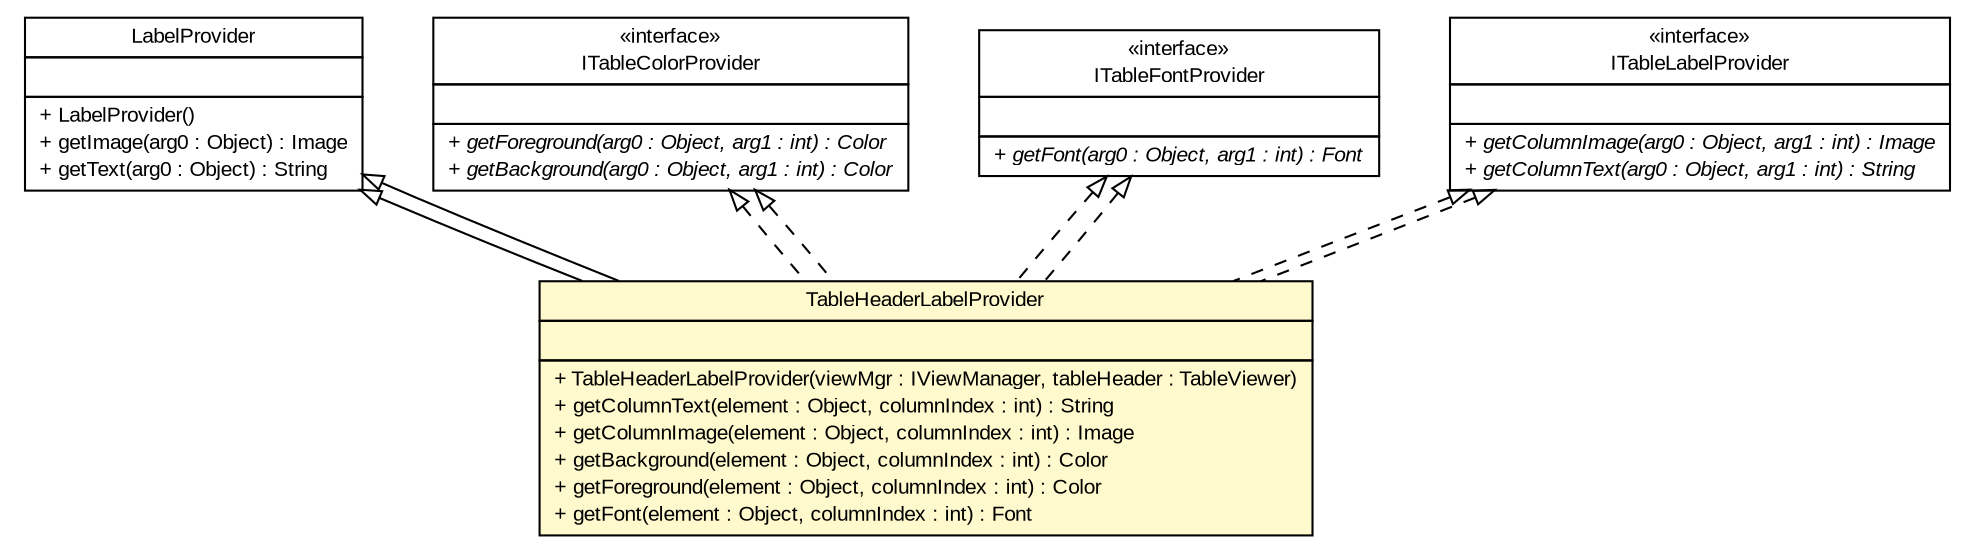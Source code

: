 #!/usr/local/bin/dot
#
# Class diagram 
# Generated by UMLGraph version R5_6-24-gf6e263 (http://www.umlgraph.org/)
#

digraph G {
	edge [fontname="arial",fontsize=10,labelfontname="arial",labelfontsize=10];
	node [fontname="arial",fontsize=10,shape=plaintext];
	nodesep=0.25;
	ranksep=0.5;
	// gov.sandia.cf.parts.viewer.editors.TableHeaderLabelProvider
	c406910 [label=<<table title="gov.sandia.cf.parts.viewer.editors.TableHeaderLabelProvider" border="0" cellborder="1" cellspacing="0" cellpadding="2" port="p" bgcolor="lemonChiffon" href="./TableHeaderLabelProvider.html">
		<tr><td><table border="0" cellspacing="0" cellpadding="1">
<tr><td align="center" balign="center"> TableHeaderLabelProvider </td></tr>
		</table></td></tr>
		<tr><td><table border="0" cellspacing="0" cellpadding="1">
<tr><td align="left" balign="left">  </td></tr>
		</table></td></tr>
		<tr><td><table border="0" cellspacing="0" cellpadding="1">
<tr><td align="left" balign="left"> + TableHeaderLabelProvider(viewMgr : IViewManager, tableHeader : TableViewer) </td></tr>
<tr><td align="left" balign="left"> + getColumnText(element : Object, columnIndex : int) : String </td></tr>
<tr><td align="left" balign="left"> + getColumnImage(element : Object, columnIndex : int) : Image </td></tr>
<tr><td align="left" balign="left"> + getBackground(element : Object, columnIndex : int) : Color </td></tr>
<tr><td align="left" balign="left"> + getForeground(element : Object, columnIndex : int) : Color </td></tr>
<tr><td align="left" balign="left"> + getFont(element : Object, columnIndex : int) : Font </td></tr>
		</table></td></tr>
		</table>>, URL="./TableHeaderLabelProvider.html", fontname="arial", fontcolor="black", fontsize=10.0];
	//gov.sandia.cf.parts.viewer.editors.TableHeaderLabelProvider extends org.eclipse.jface.viewers.LabelProvider
	c406987:p -> c406910:p [dir=back,arrowtail=empty];
	//gov.sandia.cf.parts.viewer.editors.TableHeaderLabelProvider implements org.eclipse.jface.viewers.ITableColorProvider
	c406988:p -> c406910:p [dir=back,arrowtail=empty,style=dashed];
	//gov.sandia.cf.parts.viewer.editors.TableHeaderLabelProvider implements org.eclipse.jface.viewers.ITableFontProvider
	c406989:p -> c406910:p [dir=back,arrowtail=empty,style=dashed];
	//gov.sandia.cf.parts.viewer.editors.TableHeaderLabelProvider implements org.eclipse.jface.viewers.ITableLabelProvider
	c406990:p -> c406910:p [dir=back,arrowtail=empty,style=dashed];
	//gov.sandia.cf.parts.viewer.editors.TableHeaderLabelProvider extends org.eclipse.jface.viewers.LabelProvider
	c406987:p -> c406910:p [dir=back,arrowtail=empty];
	//gov.sandia.cf.parts.viewer.editors.TableHeaderLabelProvider implements org.eclipse.jface.viewers.ITableColorProvider
	c406988:p -> c406910:p [dir=back,arrowtail=empty,style=dashed];
	//gov.sandia.cf.parts.viewer.editors.TableHeaderLabelProvider implements org.eclipse.jface.viewers.ITableFontProvider
	c406989:p -> c406910:p [dir=back,arrowtail=empty,style=dashed];
	//gov.sandia.cf.parts.viewer.editors.TableHeaderLabelProvider implements org.eclipse.jface.viewers.ITableLabelProvider
	c406990:p -> c406910:p [dir=back,arrowtail=empty,style=dashed];
	// org.eclipse.jface.viewers.ITableFontProvider
	c406989 [label=<<table title="org.eclipse.jface.viewers.ITableFontProvider" border="0" cellborder="1" cellspacing="0" cellpadding="2" port="p" href="http://java.sun.com/j2se/1.4.2/docs/api/org/eclipse/jface/viewers/ITableFontProvider.html">
		<tr><td><table border="0" cellspacing="0" cellpadding="1">
<tr><td align="center" balign="center"> &#171;interface&#187; </td></tr>
<tr><td align="center" balign="center"> ITableFontProvider </td></tr>
		</table></td></tr>
		<tr><td><table border="0" cellspacing="0" cellpadding="1">
<tr><td align="left" balign="left">  </td></tr>
		</table></td></tr>
		<tr><td><table border="0" cellspacing="0" cellpadding="1">
<tr><td align="left" balign="left"><font face="arial italic" point-size="10.0"> + getFont(arg0 : Object, arg1 : int) : Font </font></td></tr>
		</table></td></tr>
		</table>>, URL="http://java.sun.com/j2se/1.4.2/docs/api/org/eclipse/jface/viewers/ITableFontProvider.html", fontname="arial", fontcolor="black", fontsize=10.0];
	// org.eclipse.jface.viewers.LabelProvider
	c406987 [label=<<table title="org.eclipse.jface.viewers.LabelProvider" border="0" cellborder="1" cellspacing="0" cellpadding="2" port="p" href="http://java.sun.com/j2se/1.4.2/docs/api/org/eclipse/jface/viewers/LabelProvider.html">
		<tr><td><table border="0" cellspacing="0" cellpadding="1">
<tr><td align="center" balign="center"> LabelProvider </td></tr>
		</table></td></tr>
		<tr><td><table border="0" cellspacing="0" cellpadding="1">
<tr><td align="left" balign="left">  </td></tr>
		</table></td></tr>
		<tr><td><table border="0" cellspacing="0" cellpadding="1">
<tr><td align="left" balign="left"> + LabelProvider() </td></tr>
<tr><td align="left" balign="left"> + getImage(arg0 : Object) : Image </td></tr>
<tr><td align="left" balign="left"> + getText(arg0 : Object) : String </td></tr>
		</table></td></tr>
		</table>>, URL="http://java.sun.com/j2se/1.4.2/docs/api/org/eclipse/jface/viewers/LabelProvider.html", fontname="arial", fontcolor="black", fontsize=10.0];
	// org.eclipse.jface.viewers.ITableLabelProvider
	c406990 [label=<<table title="org.eclipse.jface.viewers.ITableLabelProvider" border="0" cellborder="1" cellspacing="0" cellpadding="2" port="p" href="http://java.sun.com/j2se/1.4.2/docs/api/org/eclipse/jface/viewers/ITableLabelProvider.html">
		<tr><td><table border="0" cellspacing="0" cellpadding="1">
<tr><td align="center" balign="center"> &#171;interface&#187; </td></tr>
<tr><td align="center" balign="center"> ITableLabelProvider </td></tr>
		</table></td></tr>
		<tr><td><table border="0" cellspacing="0" cellpadding="1">
<tr><td align="left" balign="left">  </td></tr>
		</table></td></tr>
		<tr><td><table border="0" cellspacing="0" cellpadding="1">
<tr><td align="left" balign="left"><font face="arial italic" point-size="10.0"> + getColumnImage(arg0 : Object, arg1 : int) : Image </font></td></tr>
<tr><td align="left" balign="left"><font face="arial italic" point-size="10.0"> + getColumnText(arg0 : Object, arg1 : int) : String </font></td></tr>
		</table></td></tr>
		</table>>, URL="http://java.sun.com/j2se/1.4.2/docs/api/org/eclipse/jface/viewers/ITableLabelProvider.html", fontname="arial", fontcolor="black", fontsize=10.0];
	// org.eclipse.jface.viewers.ITableColorProvider
	c406988 [label=<<table title="org.eclipse.jface.viewers.ITableColorProvider" border="0" cellborder="1" cellspacing="0" cellpadding="2" port="p" href="http://java.sun.com/j2se/1.4.2/docs/api/org/eclipse/jface/viewers/ITableColorProvider.html">
		<tr><td><table border="0" cellspacing="0" cellpadding="1">
<tr><td align="center" balign="center"> &#171;interface&#187; </td></tr>
<tr><td align="center" balign="center"> ITableColorProvider </td></tr>
		</table></td></tr>
		<tr><td><table border="0" cellspacing="0" cellpadding="1">
<tr><td align="left" balign="left">  </td></tr>
		</table></td></tr>
		<tr><td><table border="0" cellspacing="0" cellpadding="1">
<tr><td align="left" balign="left"><font face="arial italic" point-size="10.0"> + getForeground(arg0 : Object, arg1 : int) : Color </font></td></tr>
<tr><td align="left" balign="left"><font face="arial italic" point-size="10.0"> + getBackground(arg0 : Object, arg1 : int) : Color </font></td></tr>
		</table></td></tr>
		</table>>, URL="http://java.sun.com/j2se/1.4.2/docs/api/org/eclipse/jface/viewers/ITableColorProvider.html", fontname="arial", fontcolor="black", fontsize=10.0];
}

